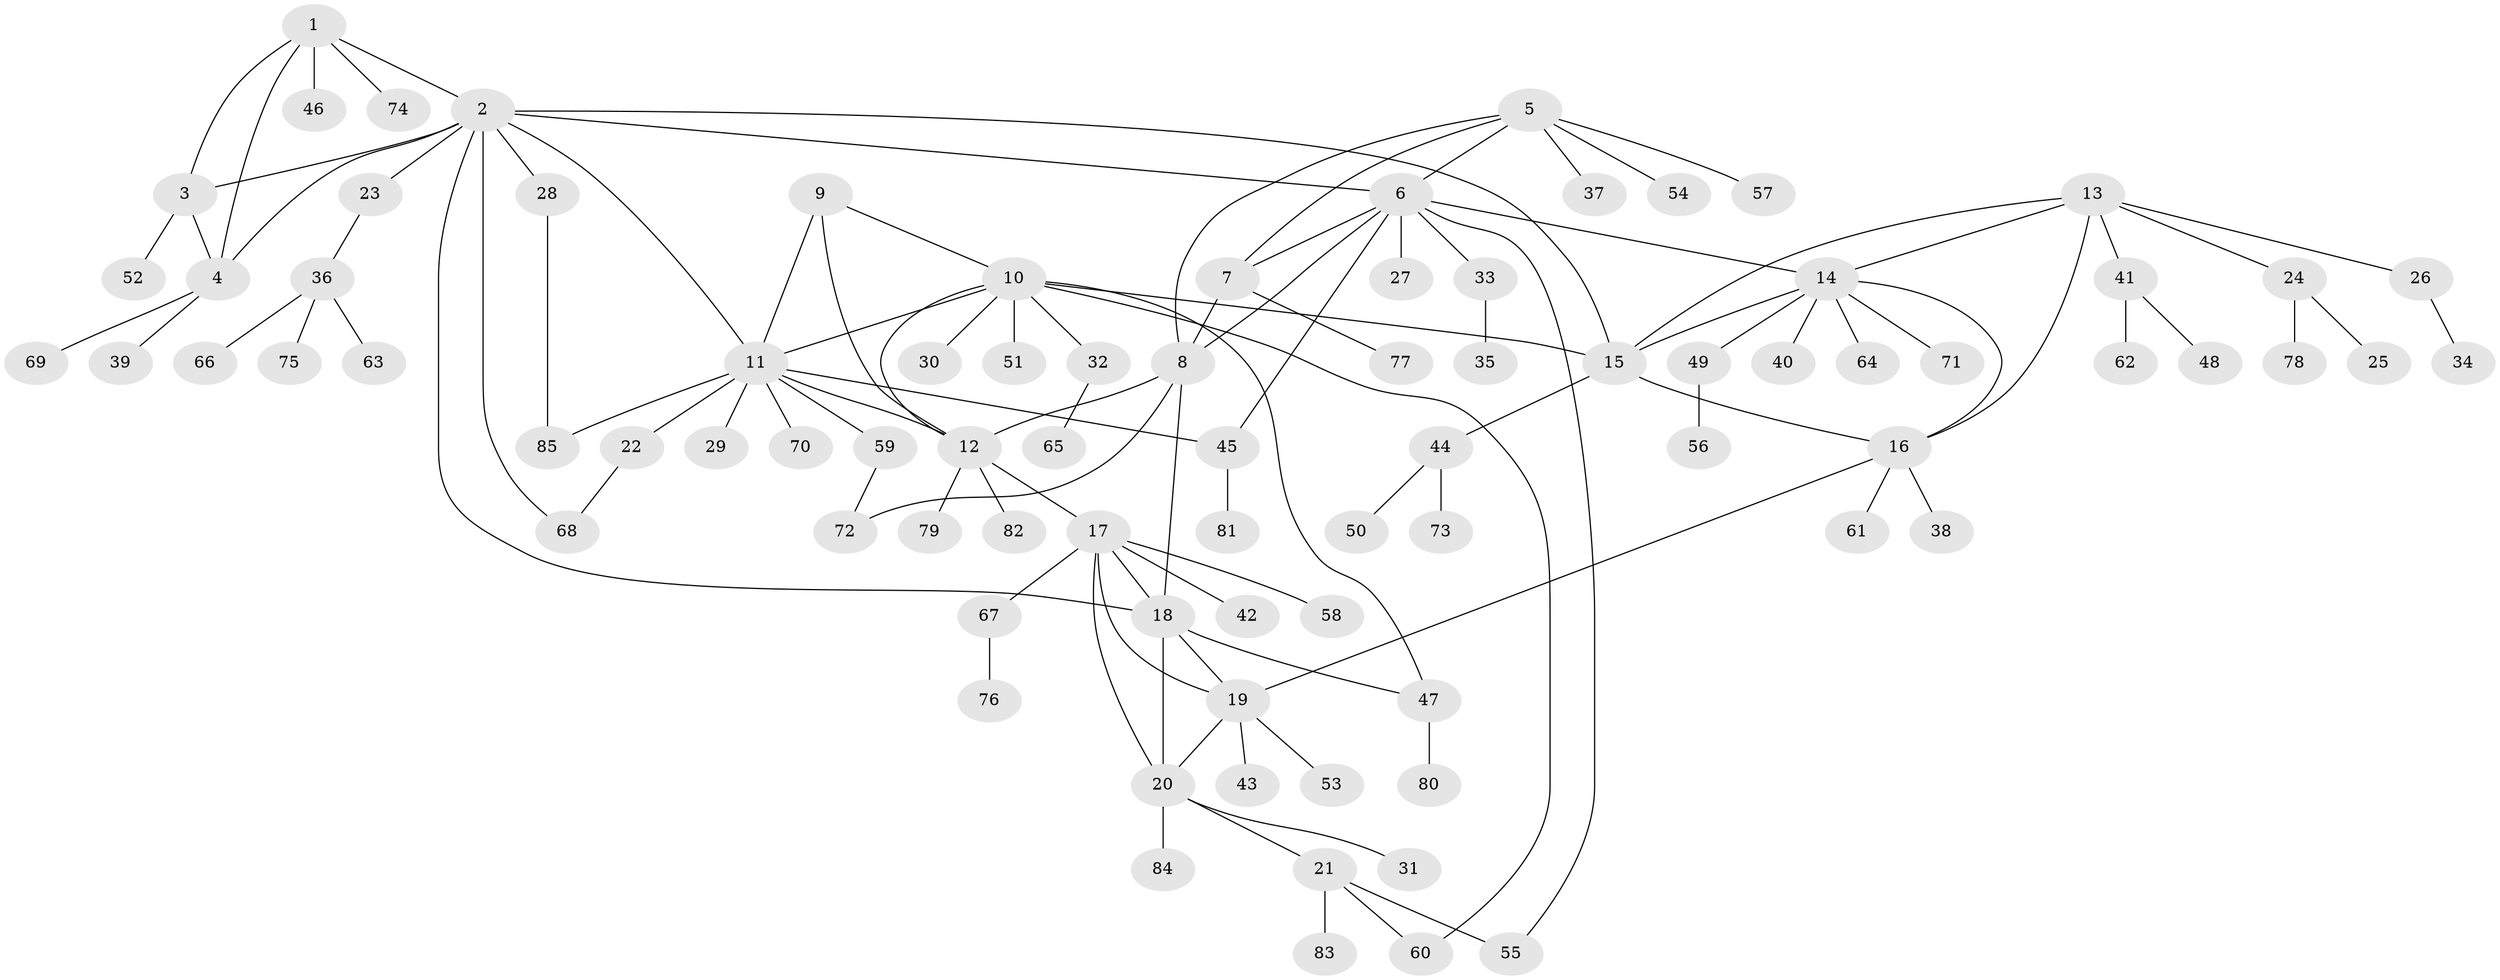 // Generated by graph-tools (version 1.1) at 2025/54/03/09/25 04:54:32]
// undirected, 85 vertices, 112 edges
graph export_dot {
graph [start="1"]
  node [color=gray90,style=filled];
  1;
  2;
  3;
  4;
  5;
  6;
  7;
  8;
  9;
  10;
  11;
  12;
  13;
  14;
  15;
  16;
  17;
  18;
  19;
  20;
  21;
  22;
  23;
  24;
  25;
  26;
  27;
  28;
  29;
  30;
  31;
  32;
  33;
  34;
  35;
  36;
  37;
  38;
  39;
  40;
  41;
  42;
  43;
  44;
  45;
  46;
  47;
  48;
  49;
  50;
  51;
  52;
  53;
  54;
  55;
  56;
  57;
  58;
  59;
  60;
  61;
  62;
  63;
  64;
  65;
  66;
  67;
  68;
  69;
  70;
  71;
  72;
  73;
  74;
  75;
  76;
  77;
  78;
  79;
  80;
  81;
  82;
  83;
  84;
  85;
  1 -- 2;
  1 -- 3;
  1 -- 4;
  1 -- 46;
  1 -- 74;
  2 -- 3;
  2 -- 4;
  2 -- 6;
  2 -- 11;
  2 -- 15;
  2 -- 18;
  2 -- 23;
  2 -- 28;
  2 -- 68;
  3 -- 4;
  3 -- 52;
  4 -- 39;
  4 -- 69;
  5 -- 6;
  5 -- 7;
  5 -- 8;
  5 -- 37;
  5 -- 54;
  5 -- 57;
  6 -- 7;
  6 -- 8;
  6 -- 14;
  6 -- 27;
  6 -- 33;
  6 -- 45;
  6 -- 55;
  7 -- 8;
  7 -- 77;
  8 -- 12;
  8 -- 18;
  8 -- 72;
  9 -- 10;
  9 -- 11;
  9 -- 12;
  10 -- 11;
  10 -- 12;
  10 -- 15;
  10 -- 30;
  10 -- 32;
  10 -- 47;
  10 -- 51;
  10 -- 60;
  11 -- 12;
  11 -- 22;
  11 -- 29;
  11 -- 45;
  11 -- 59;
  11 -- 70;
  11 -- 85;
  12 -- 17;
  12 -- 79;
  12 -- 82;
  13 -- 14;
  13 -- 15;
  13 -- 16;
  13 -- 24;
  13 -- 26;
  13 -- 41;
  14 -- 15;
  14 -- 16;
  14 -- 40;
  14 -- 49;
  14 -- 64;
  14 -- 71;
  15 -- 16;
  15 -- 44;
  16 -- 19;
  16 -- 38;
  16 -- 61;
  17 -- 18;
  17 -- 19;
  17 -- 20;
  17 -- 42;
  17 -- 58;
  17 -- 67;
  18 -- 19;
  18 -- 20;
  18 -- 47;
  19 -- 20;
  19 -- 43;
  19 -- 53;
  20 -- 21;
  20 -- 31;
  20 -- 84;
  21 -- 55;
  21 -- 60;
  21 -- 83;
  22 -- 68;
  23 -- 36;
  24 -- 25;
  24 -- 78;
  26 -- 34;
  28 -- 85;
  32 -- 65;
  33 -- 35;
  36 -- 63;
  36 -- 66;
  36 -- 75;
  41 -- 48;
  41 -- 62;
  44 -- 50;
  44 -- 73;
  45 -- 81;
  47 -- 80;
  49 -- 56;
  59 -- 72;
  67 -- 76;
}
